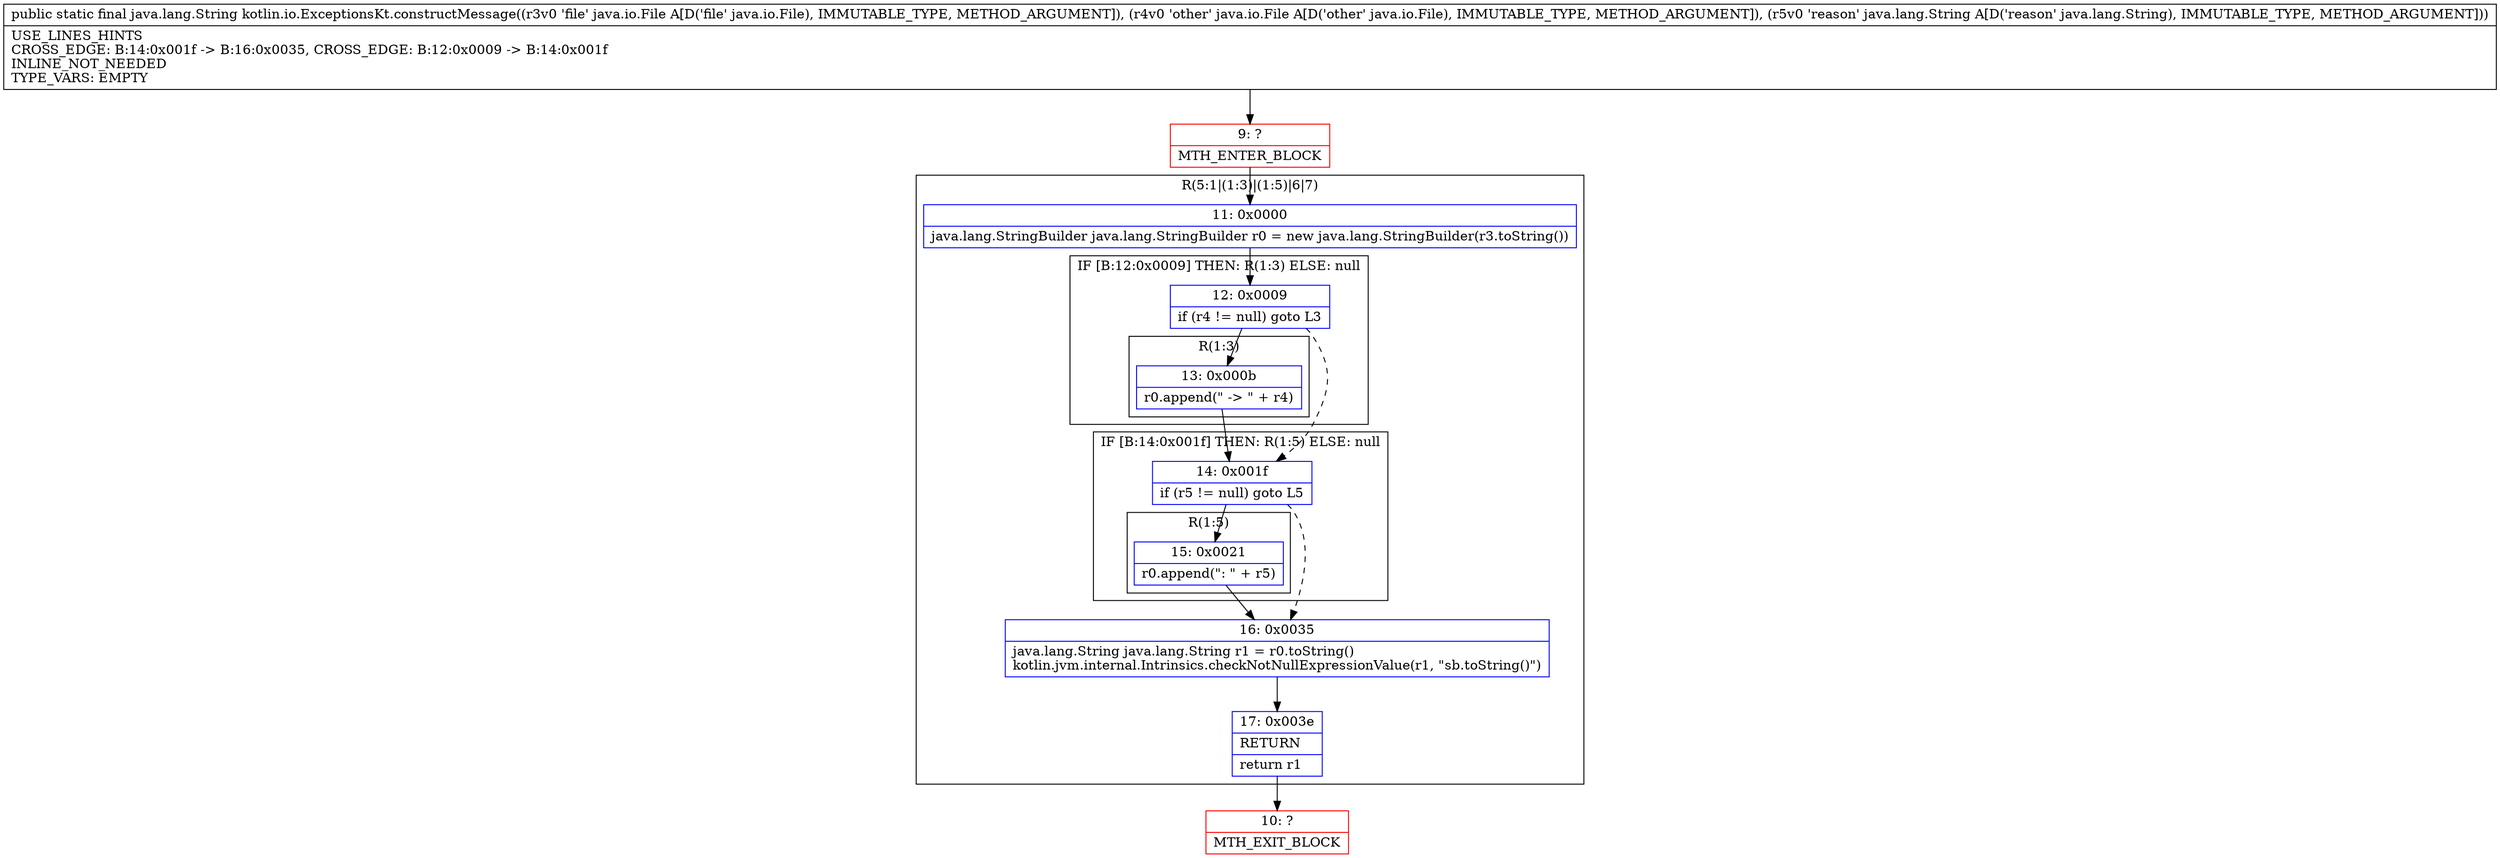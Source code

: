 digraph "CFG forkotlin.io.ExceptionsKt.constructMessage(Ljava\/io\/File;Ljava\/io\/File;Ljava\/lang\/String;)Ljava\/lang\/String;" {
subgraph cluster_Region_911450418 {
label = "R(5:1|(1:3)|(1:5)|6|7)";
node [shape=record,color=blue];
Node_11 [shape=record,label="{11\:\ 0x0000|java.lang.StringBuilder java.lang.StringBuilder r0 = new java.lang.StringBuilder(r3.toString())\l}"];
subgraph cluster_IfRegion_1539008558 {
label = "IF [B:12:0x0009] THEN: R(1:3) ELSE: null";
node [shape=record,color=blue];
Node_12 [shape=record,label="{12\:\ 0x0009|if (r4 != null) goto L3\l}"];
subgraph cluster_Region_90996796 {
label = "R(1:3)";
node [shape=record,color=blue];
Node_13 [shape=record,label="{13\:\ 0x000b|r0.append(\" \-\> \" + r4)\l}"];
}
}
subgraph cluster_IfRegion_976711173 {
label = "IF [B:14:0x001f] THEN: R(1:5) ELSE: null";
node [shape=record,color=blue];
Node_14 [shape=record,label="{14\:\ 0x001f|if (r5 != null) goto L5\l}"];
subgraph cluster_Region_1166337142 {
label = "R(1:5)";
node [shape=record,color=blue];
Node_15 [shape=record,label="{15\:\ 0x0021|r0.append(\": \" + r5)\l}"];
}
}
Node_16 [shape=record,label="{16\:\ 0x0035|java.lang.String java.lang.String r1 = r0.toString()\lkotlin.jvm.internal.Intrinsics.checkNotNullExpressionValue(r1, \"sb.toString()\")\l}"];
Node_17 [shape=record,label="{17\:\ 0x003e|RETURN\l|return r1\l}"];
}
Node_9 [shape=record,color=red,label="{9\:\ ?|MTH_ENTER_BLOCK\l}"];
Node_10 [shape=record,color=red,label="{10\:\ ?|MTH_EXIT_BLOCK\l}"];
MethodNode[shape=record,label="{public static final java.lang.String kotlin.io.ExceptionsKt.constructMessage((r3v0 'file' java.io.File A[D('file' java.io.File), IMMUTABLE_TYPE, METHOD_ARGUMENT]), (r4v0 'other' java.io.File A[D('other' java.io.File), IMMUTABLE_TYPE, METHOD_ARGUMENT]), (r5v0 'reason' java.lang.String A[D('reason' java.lang.String), IMMUTABLE_TYPE, METHOD_ARGUMENT]))  | USE_LINES_HINTS\lCROSS_EDGE: B:14:0x001f \-\> B:16:0x0035, CROSS_EDGE: B:12:0x0009 \-\> B:14:0x001f\lINLINE_NOT_NEEDED\lTYPE_VARS: EMPTY\l}"];
MethodNode -> Node_9;Node_11 -> Node_12;
Node_12 -> Node_13;
Node_12 -> Node_14[style=dashed];
Node_13 -> Node_14;
Node_14 -> Node_15;
Node_14 -> Node_16[style=dashed];
Node_15 -> Node_16;
Node_16 -> Node_17;
Node_17 -> Node_10;
Node_9 -> Node_11;
}

